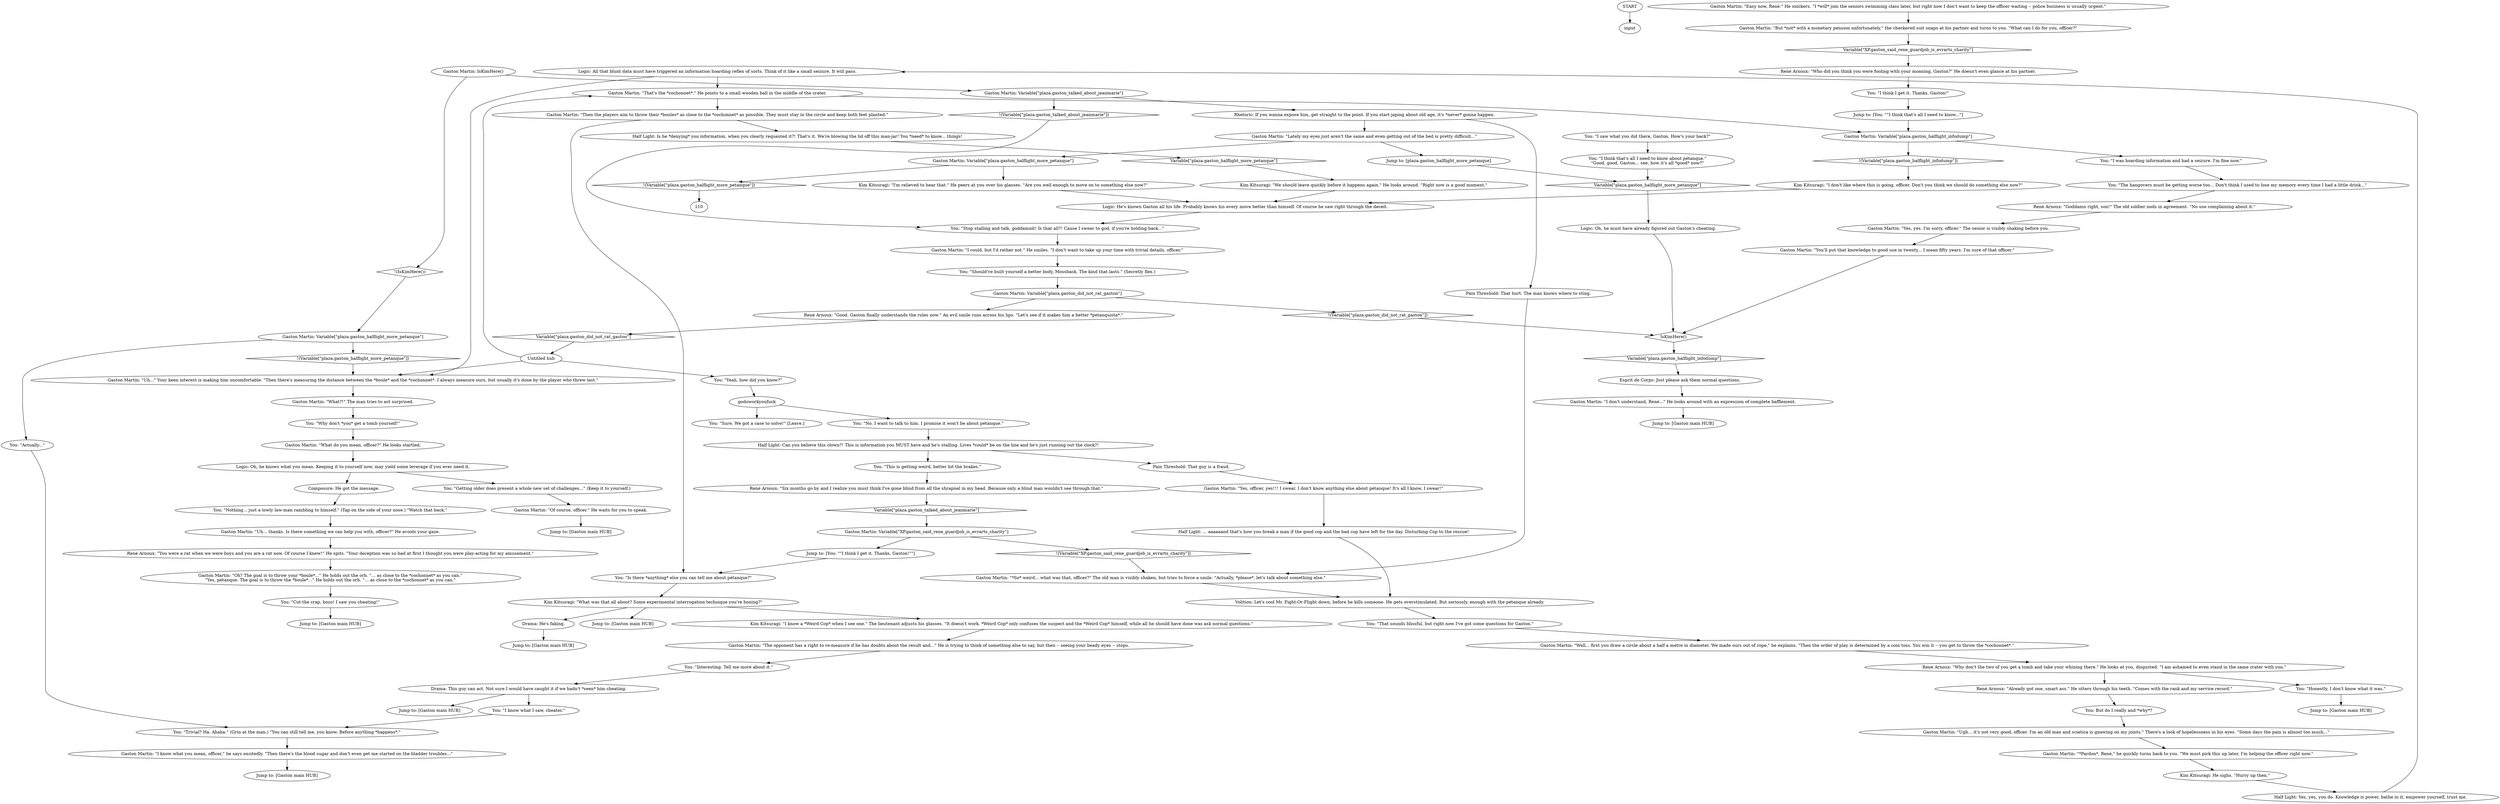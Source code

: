 # PLAZA / GASTON CHEATING
# * Rat or don't rat out cheating Gaston
#* What Game is this?
# ==================================================
digraph G {
	  0 [label="START"];
	  1 [label="input"];
	  2 [label="You: \"I know what I saw, cheater.\""];
	  3 [label="Logic: All that blunt data must have triggered an information hoarding reflex of sorts. Think of it like a small seizure. It will pass."];
	  4 [label="You: \"This is getting weird, better hit the brakes.\""];
	  5 [label="Half Light: ... aaaaaand that's how you break a man if the good cop and the bad cop have left for the day. Disturbing Cop to the rescue!"];
	  6 [label="Gaston Martin: \"Uh... thanks. Is there something we can help you with, officer?\" He avoids your gaze."];
	  7 [label="Jump to: [Gaston main HUB]"];
	  8 [label="Logic: Oh, he knows what you mean. Keeping it to yourself now, may yield some leverage if you ever need it."];
	  9 [label="Kim Kitsuragi: \"I don't like where this is going, officer. Don't you think we should do something else now?\""];
	  10 [label="You: \"Sure. We got a case to solve!\" [Leave.]"];
	  11 [label="Volition: Let's cool Mr. Fight-Or-Flight down, before he kills someone. He gets overstimulated. But seriously, enough with the pétanque already."];
	  12 [label="You: \"No. I want to talk to him. I promise it won't be about pétanque.\""];
	  13 [label="You: \"I saw what you did there, Gaston. How's your back?\""];
	  14 [label="You: \"Getting older does present a whole new set of challenges...\" (Keep it to yourself.)"];
	  15 [label="Gaston Martin: \"Lately my eyes just aren't the same and even getting out of the bed is pretty difficult...\""];
	  16 [label="Gaston Martin: \"Of course, officer.\" He waits for you to speak."];
	  17 [label="Gaston Martin: \"Well... first you draw a circle about a half a metre in diameter. We made ours out of rope,\" he explains. \"Then the order of play is determined by a coin toss. You win it -- you get to throw the *cochonnet*.\""];
	  18 [label="Drama: This guy can act. Not sure I would have caught it if we hadn't *seen* him cheating."];
	  19 [label="Jump to: [Gaston main HUB]"];
	  20 [label="Kim Kitsuragi: He sighs. \"Hurry up then.\""];
	  21 [label="Half Light: Can you believe this clown?! This is information you MUST have and he's stalling. Lives *could* be on the line and he's just running out the clock?!"];
	  22 [label="You: \"Interesting. Tell me more about it.\""];
	  23 [label="Gaston Martin: \"Then the players aim to throw their *boules* as close to the *cochonnet* as possible. They must stay in the circle and keep both feet planted.\""];
	  24 [label="René Arnoux: \"Why don't the two of you get a tomb and take your whining there.\" He looks at you, disgusted. \"I am ashamed to even stand in the same crater with you.\""];
	  25 [label="Jump to: [Gaston main HUB]"];
	  26 [label="Gaston Martin: \"*So* weird... what was that, officer?\" The old man is visibly shaken, but tries to force a smile. \"Actually, *please*, let's talk about something else.\""];
	  27 [label="René Arnoux: \"Six months go by and I realize you must think I've gone blind from all the shrapnel in my head. Because only a blind man wouldn't see through that.\""];
	  28 [label="Gaston Martin: \"Oh? The goal is to throw your *boule*...\" He holds out the orb. \"... as close to the *cochonnet* as you can.\"\n\"Yes, pétanque. The goal is to throw the *boule*...\" He holds out the orb. \"... as close to the *cochonnet* as you can.\""];
	  29 [label="Gaston Martin: \"Easy now, René.\" He snickers. \"I *will* join the seniors swimming class later, but right now I don't want to keep the officer waiting -- police business is usually urgent.\""];
	  30 [label="Gaston Martin: \"Yes, yes. I'm sorry, officer.\" The senior is visibly shaking before you."];
	  31 [label="Logic: Oh, he must have already figured out Gaston's cheating."];
	  32 [label="Untitled hub"];
	  33 [label="Kim Kitsuragi: \"We should leave quickly before it happens again.\" He looks around. \"Right now is a good moment.\""];
	  34 [label="Jump to: [Gaston main HUB]"];
	  35 [label="You: \"Nothing... just a lowly law-man rambling to himself.\" (Tap on the side of your nose.) \"Watch that back.\""];
	  36 [label="Composure: He got the message."];
	  37 [label="René Arnoux: \"You were a rat when we were boys and you are a rat now. Of course I knew!\" He spits. \"Your deception was so bad at first I thought you were play-acting for my amusement.\""];
	  38 [label="You: \"Trivial? Ha. Ahaha.\" (Grin at the man.) \"You can still tell me, you know. Before anything *happens*.\""];
	  39 [label="Gaston Martin: \"That's the *cochonnet*.\" He points to a small wooden ball in the middle of the crater."];
	  40 [label="You: \"Cut the crap, bozo! I saw you cheating!\""];
	  41 [label="Pain Threshold: That hurt. The man knows where to sting."];
	  42 [label="René Arnoux: \"Who did you think you were fooling with your moaning, Gaston?\" He doesn't even glance at his partner."];
	  43 [label="You: \"Why don't *you* get a tomb yourself!\""];
	  44 [label="René Arnoux: \"Already got one, smart ass.\" He utters through his teeth. \"Comes with the rank and my service record.\""];
	  45 [label="Gaston Martin: \"What do you mean, officer?\" He looks startled."];
	  46 [label="Gaston Martin: IsKimHere()"];
	  47 [label="IsKimHere()", shape=diamond];
	  48 [label="!(IsKimHere())", shape=diamond];
	  49 [label="Gaston Martin: Variable[\"plaza.gaston_talked_about_jeanmarie\"]"];
	  50 [label="Variable[\"plaza.gaston_talked_about_jeanmarie\"]", shape=diamond];
	  51 [label="!(Variable[\"plaza.gaston_talked_about_jeanmarie\"])", shape=diamond];
	  52 [label="Rhetoric: If you wanna expose him, get straight to the point. If you start japing about old age, it's *never* gonna happen."];
	  53 [label="Gaston Martin: \"Yes, officer, yes!!! I swear, I don't know anything else about pétanque! It's all I know, I swear!\""];
	  54 [label="Gaston Martin: \"I could, but I'd rather not.\" He smiles. \"I don't want to take up your time with trivial details, officer.\""];
	  55 [label="Kim Kitsuragi: \"What was that all about? Some experimental interrogation technique you're honing?\""];
	  56 [label="Esprit de Corps: Just please ask them normal questions."];
	  57 [label="Gaston Martin: \"The opponent has a right to re-measure if he has doubts about the result and...\" He is trying to think of something else to say, but then -- seeing your beady eyes -- stops."];
	  58 [label="Gaston Martin: \"What?!\" The man tries to act surprised."];
	  59 [label="Jump to: [Gaston main HUB]"];
	  60 [label="Half Light: Yes, yes, you do. Knowledge is power, bathe in it, empower yourself, trust me."];
	  61 [label="Gaston Martin: \"Ugh... it's not very good, officer. I'm an old man and sciatica is gnawing on my joints.\" There's a look of hopelessness in his eyes. \"Some days the pain is almost too much...\""];
	  62 [label="You: \"I think that's all I need to know about pétanque.\"\n\"Good, good, Gaston... see, how it's all *good* now?\""];
	  63 [label="Gaston Martin: Variable[\"plaza.gaston_halflight_infodump\"]"];
	  64 [label="Variable[\"plaza.gaston_halflight_infodump\"]", shape=diamond];
	  65 [label="!(Variable[\"plaza.gaston_halflight_infodump\"])", shape=diamond];
	  66 [label="You: \"I was hoarding information and had a seizure. I'm fine now.\""];
	  67 [label="Drama: He's faking."];
	  68 [label="Gaston Martin: \"*Pardon*, René,\" he quickly turns back to you. \"We must pick this up later, I'm helping the officer right now.\""];
	  69 [label="You: \"Stop stalling and talk, goddamnit! Is that all?! Cause I swear to god, if you're holding back...\""];
	  70 [label="Pain Threshold: That guy is a fraud."];
	  71 [label="Jump to: [Gaston main HUB]"];
	  72 [label="Gaston Martin: \"I don't understand, René...\" He looks around with an expression of complete bafflement."];
	  73 [label="You: \"I think I get it. Thanks, Gaston!\""];
	  74 [label="You: \"Is there *anything* else you can tell me about pétanque?\""];
	  75 [label="Half Light: Is he *denying* you information, when you clearly requested it?! That's it. We're blowing the lid off this man-jar! You *need* to know... things!"];
	  76 [label="You: \"Should've built yourself a better body, Mossback. The kind that lasts.\" (Secretly flex.)"];
	  77 [label="Gaston Martin: Variable[\"plaza.gaston_halflight_more_petanque\"]"];
	  78 [label="Variable[\"plaza.gaston_halflight_more_petanque\"]", shape=diamond];
	  79 [label="!(Variable[\"plaza.gaston_halflight_more_petanque\"])", shape=diamond];
	  80 [label="Kim Kitsuragi: \"I'm relieved to hear that.\" He peers at you over his glasses. \"Are you well enough to move on to something else now?\""];
	  81 [label="You: \"The hangovers must be getting worse too... Don't think I used to lose my memory every time I had a little drink...\""];
	  82 [label="Jump to: [plaza.gaston_halflight_more_petanque]"];
	  83 [label="Jump to: [You: \"\"I think that's all I need to know...\"]"];
	  84 [label="You: \"That sounds blissful, but right now I've got some questions for Gaston.\""];
	  85 [label="You: \"Honestly, I don't know what it was.\""];
	  86 [label="Jump to: [Gaston main HUB]"];
	  87 [label="Gaston Martin: Variable[\"plaza.gaston_halflight_more_petanque\"]"];
	  88 [label="Variable[\"plaza.gaston_halflight_more_petanque\"]", shape=diamond];
	  89 [label="!(Variable[\"plaza.gaston_halflight_more_petanque\"])", shape=diamond];
	  90 [label="You: \"Actually...\""];
	  91 [label="Jump to: [Gaston main HUB]"];
	  92 [label="Gaston Martin: \"But *not* with a monetary pension unfortunately,\" the checkered suit snaps at his partner and turns to you. \"What can I do for you, officer?\""];
	  93 [label="You: But do I really and *why*?"];
	  94 [label="You: \"Yeah, how did you know?\""];
	  95 [label="Kim Kitsuragi: \"I know a *Weird Cop* when I see one.\" The lieutenant adjusts his glasses. \"It doesn't work. *Weird Cop* only confuses the suspect and the *Weird Cop* himself, while all he should have done was ask normal questions.\""];
	  96 [label="godoworkyoufuck"];
	  97 [label="Logic: He's known Gaston all his life. Probably knows his every move better than himself. Of course he saw right through the deceit."];
	  98 [label="Gaston Martin: Variable[\"XP.gaston_said_rene_guardjob_is_evrarts_charity\"]"];
	  99 [label="Variable[\"XP.gaston_said_rene_guardjob_is_evrarts_charity\"]", shape=diamond];
	  100 [label="!(Variable[\"XP.gaston_said_rene_guardjob_is_evrarts_charity\"])", shape=diamond];
	  101 [label="Jump to: [You: \"\"I think I get it. Thanks, Gaston!\"\"]"];
	  102 [label="Gaston Martin: \"Uh...\" Your keen interest is making him uncomfortable. \"Then there's measuring the distance between the *boule* and the *cochonnet*. I always measure ours, but usually it's done by the player who threw last.\""];
	  103 [label="Gaston Martin: \"I know what you mean, officer,\" he says excitedly. \"Then there's the blood sugar and don't even get me started on the bladder troubles...\""];
	  104 [label="René Arnoux: \"Goddamn right, son!\" The old soldier nods in agreement. \"No use complaining about it.\""];
	  105 [label="Gaston Martin: Variable[\"plaza.gaston_did_not_rat_gaston\"]"];
	  106 [label="Variable[\"plaza.gaston_did_not_rat_gaston\"]", shape=diamond];
	  107 [label="!(Variable[\"plaza.gaston_did_not_rat_gaston\"])", shape=diamond];
	  108 [label="René Arnoux: \"Good. Gaston finally understands the rules now.\" An evil smile runs across his lips. \"Let's see if it makes him a better *petanquista*.\""];
	  109 [label="Gaston Martin: \"You'll put that knowledge to good use in twenty... I mean fifty years. I'm sure of that officer.\""];
	  0 -> 1
	  2 -> 38
	  3 -> 102
	  3 -> 39
	  4 -> 27
	  5 -> 11
	  6 -> 37
	  8 -> 36
	  8 -> 14
	  9 -> 97
	  11 -> 84
	  12 -> 21
	  13 -> 62
	  14 -> 16
	  15 -> 82
	  15 -> 77
	  16 -> 7
	  17 -> 24
	  18 -> 2
	  18 -> 91
	  20 -> 60
	  21 -> 4
	  21 -> 70
	  22 -> 18
	  23 -> 74
	  23 -> 75
	  24 -> 44
	  24 -> 85
	  26 -> 11
	  27 -> 50
	  28 -> 40
	  29 -> 92
	  30 -> 109
	  31 -> 47
	  32 -> 102
	  32 -> 94
	  32 -> 39
	  33 -> 97
	  35 -> 6
	  36 -> 35
	  37 -> 28
	  38 -> 103
	  39 -> 63
	  39 -> 23
	  40 -> 59
	  41 -> 26
	  42 -> 73
	  43 -> 45
	  44 -> 93
	  45 -> 8
	  46 -> 48
	  46 -> 49
	  47 -> 64
	  48 -> 87
	  49 -> 51
	  49 -> 52
	  50 -> 98
	  51 -> 69
	  52 -> 41
	  52 -> 15
	  53 -> 5
	  54 -> 76
	  55 -> 67
	  55 -> 86
	  55 -> 95
	  56 -> 72
	  57 -> 22
	  58 -> 43
	  60 -> 3
	  61 -> 68
	  62 -> 78
	  63 -> 65
	  63 -> 66
	  64 -> 56
	  65 -> 9
	  66 -> 81
	  67 -> 71
	  68 -> 20
	  69 -> 54
	  70 -> 53
	  72 -> 19
	  73 -> 83
	  74 -> 55
	  75 -> 88
	  76 -> 105
	  77 -> 80
	  77 -> 79
	  78 -> 31
	  79 -> 110
	  80 -> 97
	  81 -> 104
	  82 -> 78
	  83 -> 63
	  84 -> 17
	  85 -> 34
	  87 -> 89
	  87 -> 90
	  88 -> 33
	  89 -> 102
	  90 -> 38
	  92 -> 99
	  93 -> 61
	  94 -> 96
	  95 -> 57
	  96 -> 10
	  96 -> 12
	  97 -> 69
	  98 -> 100
	  98 -> 101
	  99 -> 42
	  100 -> 26
	  101 -> 74
	  102 -> 58
	  103 -> 25
	  104 -> 30
	  105 -> 107
	  105 -> 108
	  106 -> 32
	  107 -> 47
	  108 -> 106
	  109 -> 47
}

